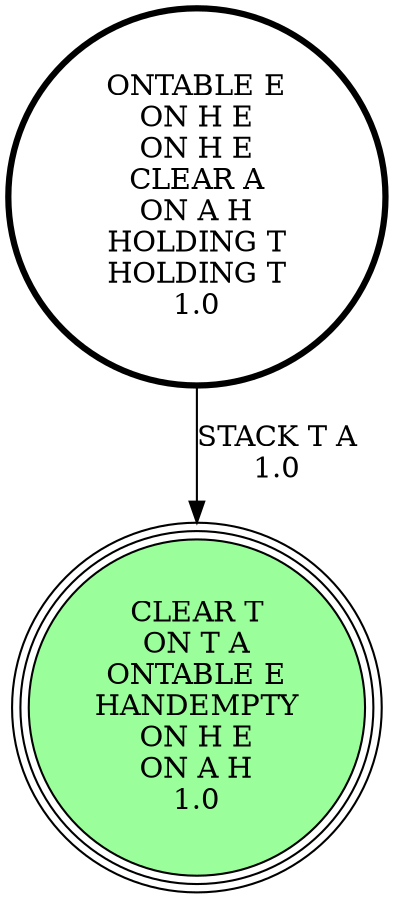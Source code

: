 digraph {
"ONTABLE E\nON H E\nON H E\nCLEAR A\nON A H\nHOLDING T\nHOLDING T\n1.0\n" -> "CLEAR T\nON T A\nONTABLE E\nHANDEMPTY\nON H E\nON A H\n1.0\n"[label="STACK T A\n1.0\n"];
"CLEAR T\nON T A\nONTABLE E\nHANDEMPTY\nON H E\nON A H\n1.0\n" [shape=circle, style=filled, fillcolor=palegreen1, peripheries=3];
"ONTABLE E\nON H E\nON H E\nCLEAR A\nON A H\nHOLDING T\nHOLDING T\n1.0\n" [shape=circle, penwidth=3];
"CLEAR T\nON T A\nONTABLE E\nHANDEMPTY\nON H E\nON A H\n1.0\n" [shape=circle, style=filled, fillcolor=palegreen1, peripheries=3];
}
